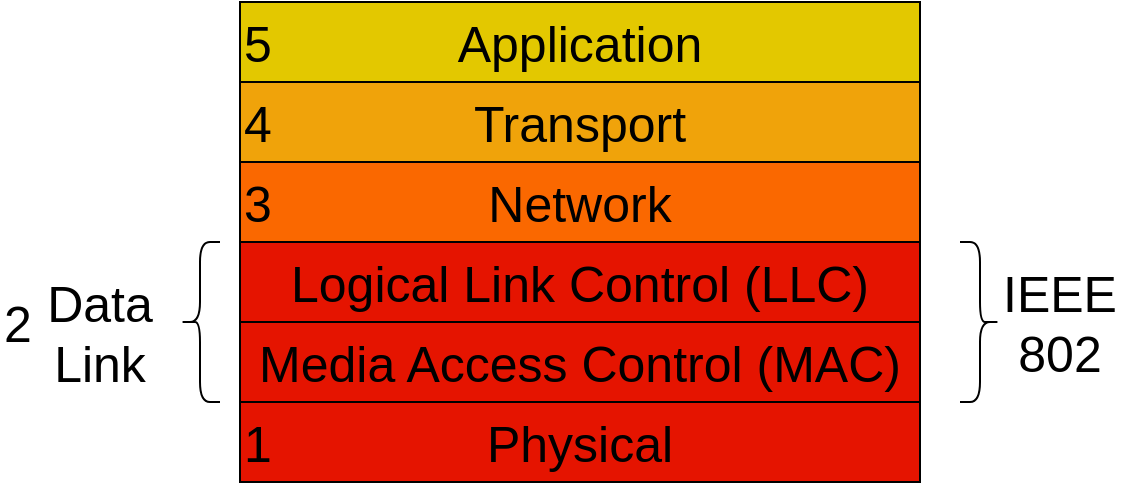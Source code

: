 <mxfile version="13.9.9" type="device"><diagram id="Man5QH4VpRfsmV-F_pcq" name="Page-1"><mxGraphModel dx="905" dy="805" grid="1" gridSize="10" guides="1" tooltips="1" connect="1" arrows="1" fold="1" page="1" pageScale="1" pageWidth="850" pageHeight="1100" math="0" shadow="0"><root><mxCell id="0"/><mxCell id="1" parent="0"/><mxCell id="mvf3vQpkOcZ5xzbK7rCg-2" value="Application" style="rounded=0;whiteSpace=wrap;html=1;fontSize=25;fillColor=#e3c800;fontColor=#000000;strokeColor=#000000;" vertex="1" parent="1"><mxGeometry x="220" y="70" width="340" height="40" as="geometry"/></mxCell><mxCell id="mvf3vQpkOcZ5xzbK7rCg-3" value="Transport" style="rounded=0;whiteSpace=wrap;html=1;fontSize=25;fillColor=#f0a30a;fontColor=#000000;strokeColor=#000000;" vertex="1" parent="1"><mxGeometry x="220" y="110" width="340" height="40" as="geometry"/></mxCell><mxCell id="mvf3vQpkOcZ5xzbK7rCg-4" value="Network" style="rounded=0;whiteSpace=wrap;html=1;fontSize=25;fillColor=#fa6800;fontColor=#000000;strokeColor=#000000;" vertex="1" parent="1"><mxGeometry x="220" y="150" width="340" height="40" as="geometry"/></mxCell><mxCell id="mvf3vQpkOcZ5xzbK7rCg-6" value="Physical" style="rounded=0;whiteSpace=wrap;html=1;fontSize=25;fillColor=#e51400;fontColor=#000000;strokeColor=#000000;" vertex="1" parent="1"><mxGeometry x="220" y="270" width="340" height="40" as="geometry"/></mxCell><mxCell id="mvf3vQpkOcZ5xzbK7rCg-7" value="5" style="text;html=1;strokeColor=none;fillColor=none;align=left;verticalAlign=middle;whiteSpace=wrap;rounded=0;fontSize=25;fontColor=#000000;" vertex="1" parent="1"><mxGeometry x="220" y="75" width="60" height="30" as="geometry"/></mxCell><mxCell id="mvf3vQpkOcZ5xzbK7rCg-8" value="3" style="text;html=1;strokeColor=none;fillColor=none;align=left;verticalAlign=middle;whiteSpace=wrap;rounded=0;fontSize=25;fontColor=#000000;" vertex="1" parent="1"><mxGeometry x="220" y="155" width="60" height="30" as="geometry"/></mxCell><mxCell id="mvf3vQpkOcZ5xzbK7rCg-9" value="4" style="text;html=1;strokeColor=none;fillColor=none;align=left;verticalAlign=middle;whiteSpace=wrap;rounded=0;fontSize=25;fontColor=#000000;" vertex="1" parent="1"><mxGeometry x="220" y="115" width="60" height="30" as="geometry"/></mxCell><mxCell id="mvf3vQpkOcZ5xzbK7rCg-10" value="1" style="text;html=1;strokeColor=none;fillColor=none;align=left;verticalAlign=middle;whiteSpace=wrap;rounded=0;fontSize=25;fontColor=#000000;" vertex="1" parent="1"><mxGeometry x="220" y="275" width="60" height="30" as="geometry"/></mxCell><mxCell id="mvf3vQpkOcZ5xzbK7rCg-11" value="2" style="text;html=1;strokeColor=none;fillColor=none;align=left;verticalAlign=middle;whiteSpace=wrap;rounded=0;fontSize=25;fontColor=#000000;" vertex="1" parent="1"><mxGeometry x="100" y="215" width="60" height="30" as="geometry"/></mxCell><mxCell id="mvf3vQpkOcZ5xzbK7rCg-12" value="Logical Link Control (LLC)" style="rounded=0;whiteSpace=wrap;html=1;fontSize=25;fillColor=#e51400;fontColor=#000000;strokeColor=#000000;" vertex="1" parent="1"><mxGeometry x="220" y="190" width="340" height="40" as="geometry"/></mxCell><mxCell id="mvf3vQpkOcZ5xzbK7rCg-13" value="Media Access Control (MAC)" style="rounded=0;whiteSpace=wrap;html=1;fontSize=25;fillColor=#e51400;fontColor=#000000;strokeColor=#000000;" vertex="1" parent="1"><mxGeometry x="220" y="230" width="340" height="40" as="geometry"/></mxCell><mxCell id="mvf3vQpkOcZ5xzbK7rCg-14" value="" style="shape=curlyBracket;whiteSpace=wrap;html=1;rounded=1;rotation=-180;" vertex="1" parent="1"><mxGeometry x="580" y="190" width="20" height="80" as="geometry"/></mxCell><mxCell id="mvf3vQpkOcZ5xzbK7rCg-15" value="IEEE 802" style="text;html=1;strokeColor=none;fillColor=none;align=center;verticalAlign=middle;whiteSpace=wrap;rounded=0;fontSize=25;" vertex="1" parent="1"><mxGeometry x="590" y="220" width="80" height="20" as="geometry"/></mxCell><mxCell id="mvf3vQpkOcZ5xzbK7rCg-16" value="Data Link" style="text;html=1;strokeColor=none;fillColor=none;align=center;verticalAlign=middle;whiteSpace=wrap;rounded=0;fontSize=25;" vertex="1" parent="1"><mxGeometry x="130" y="225" width="40" height="20" as="geometry"/></mxCell><mxCell id="mvf3vQpkOcZ5xzbK7rCg-17" value="" style="shape=curlyBracket;whiteSpace=wrap;html=1;rounded=1;rotation=0;" vertex="1" parent="1"><mxGeometry x="190" y="190" width="20" height="80" as="geometry"/></mxCell></root></mxGraphModel></diagram></mxfile>